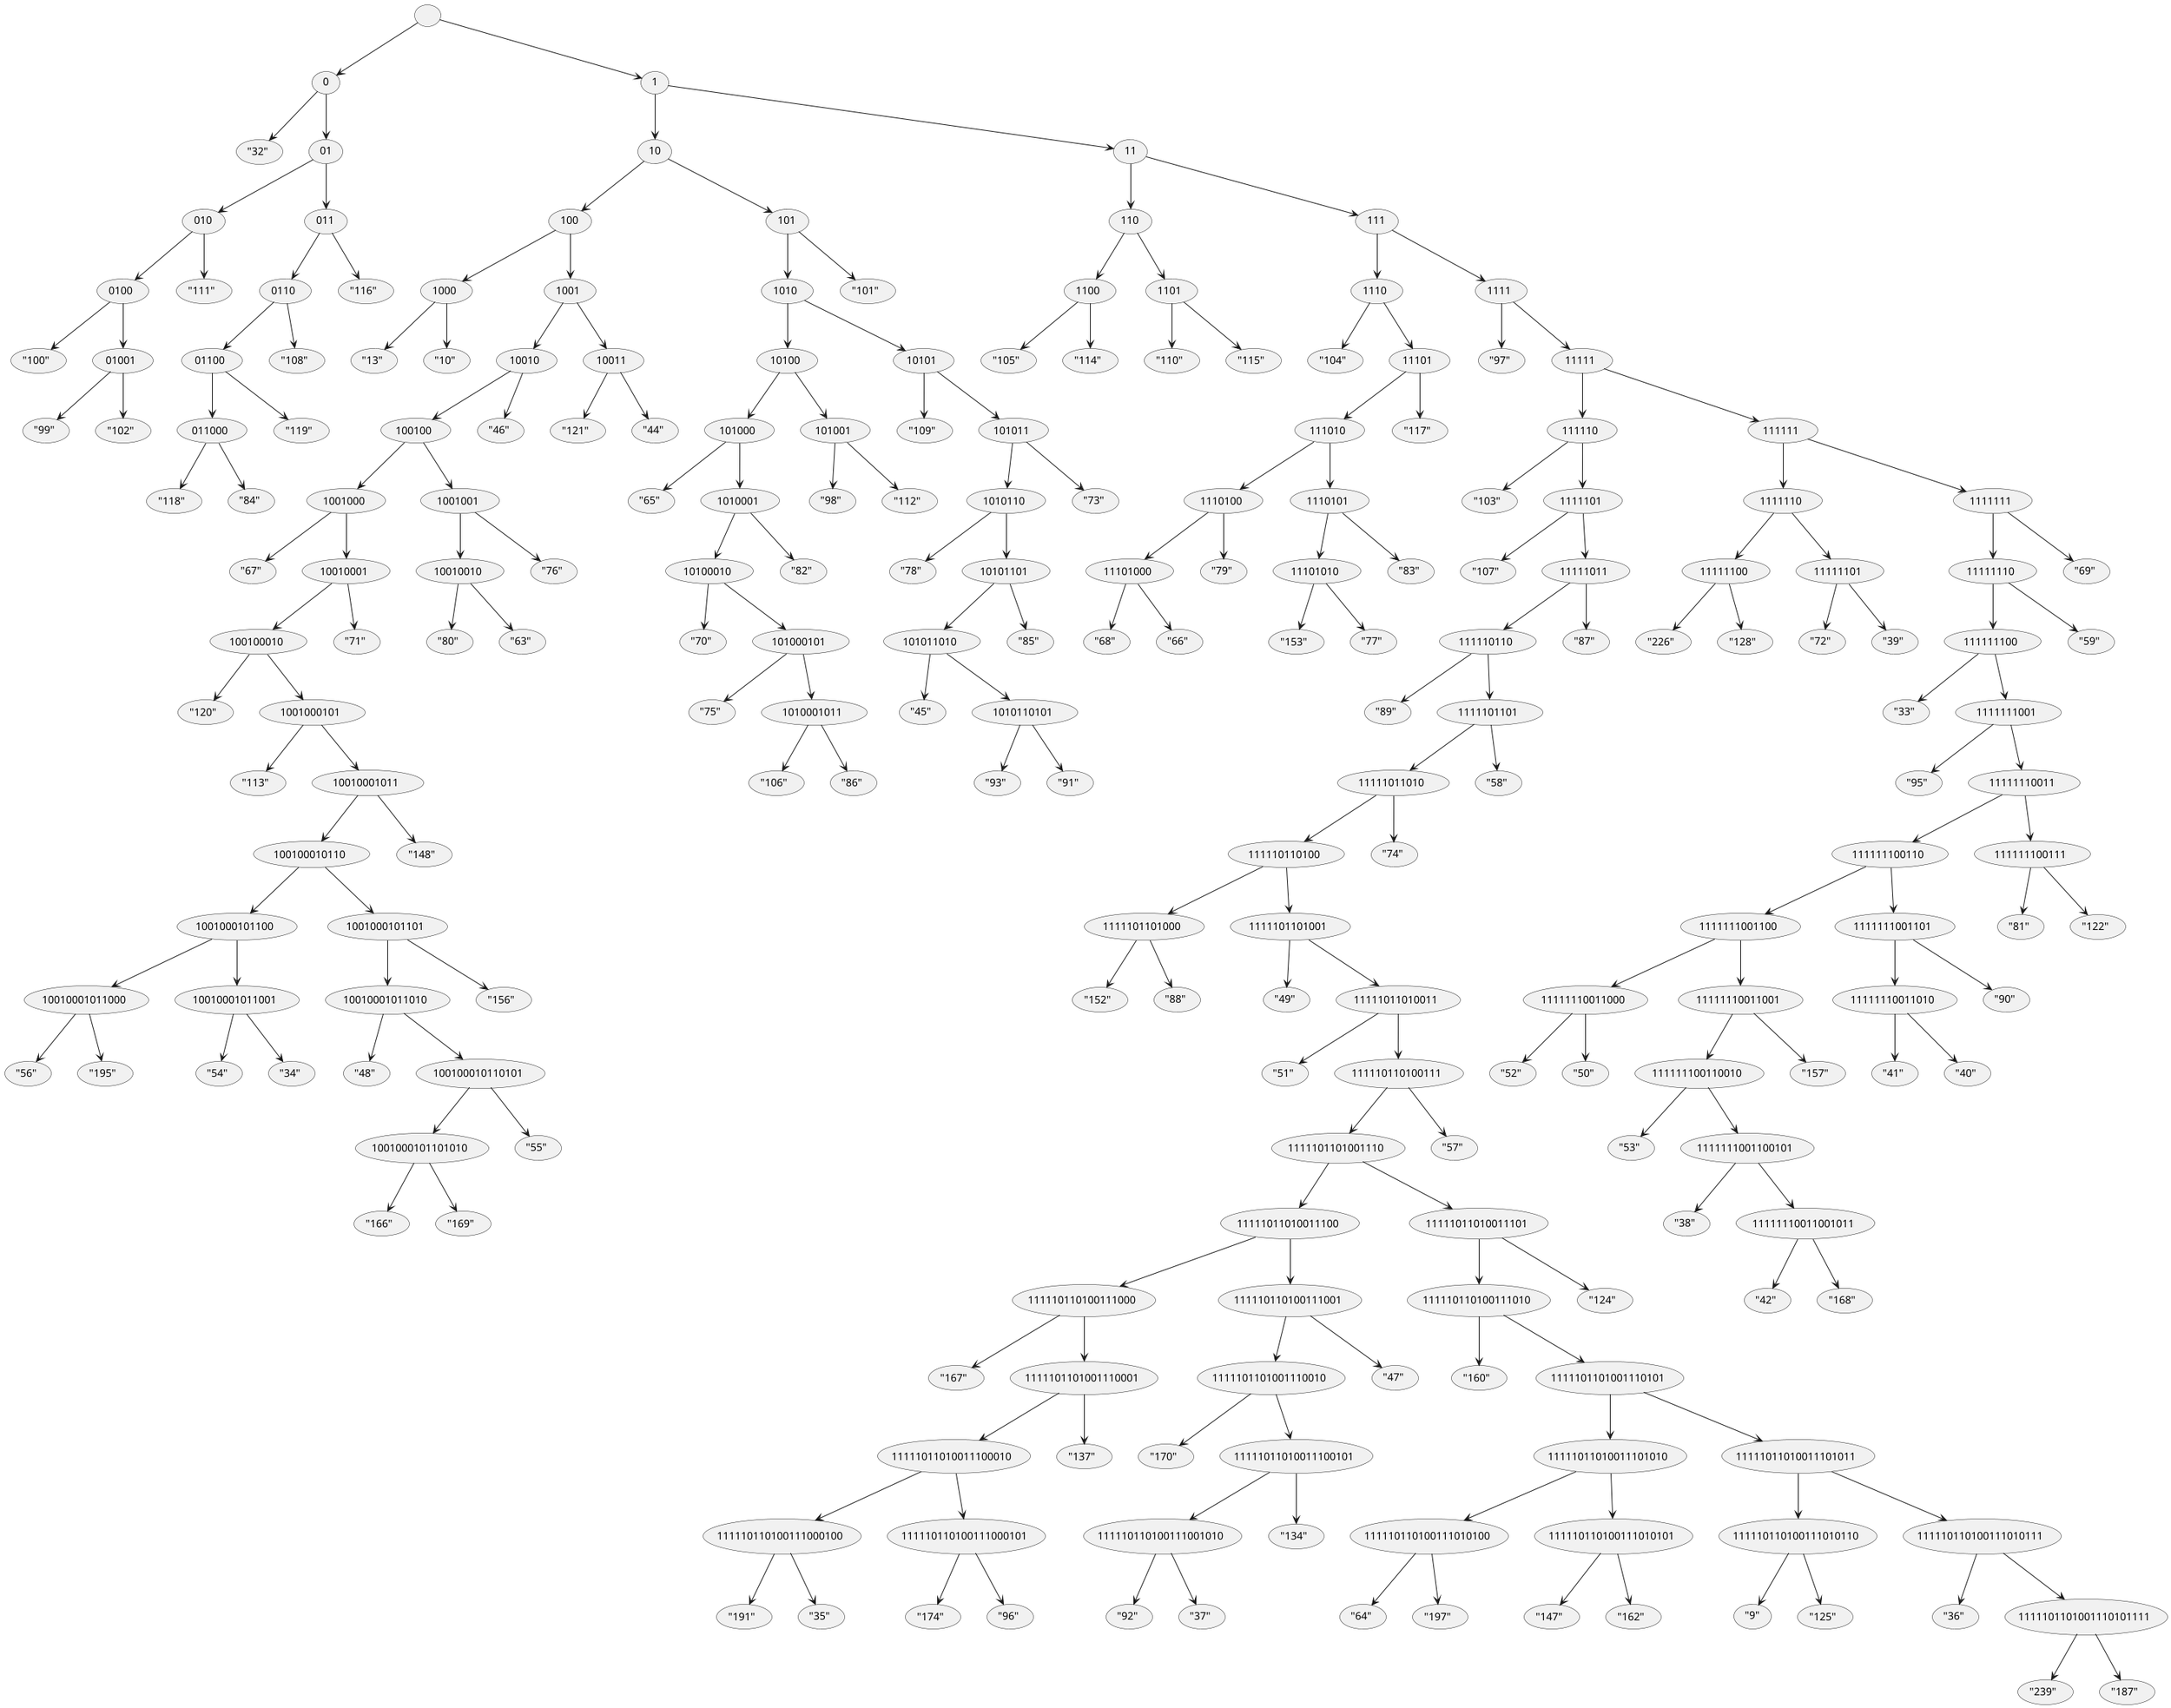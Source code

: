 @startuml
( ) -down-> (0)
(0) -down-> ("32")
(0) -down-> (01)
(01) -down-> (010)
(010) -down-> (0100)
(0100) -down-> ("100")
(0100) -down-> (01001)
(01001) -down-> ("99")
(01001) -down-> ("102")
(010) -down-> ("111")
(01) -down-> (011)
(011) -down-> (0110)
(0110) -down-> (01100)
(01100) -down-> (011000)
(011000) -down-> ("118")
(011000) -down-> ("84")
(01100) -down-> ("119")
(0110) -down-> ("108")
(011) -down-> ("116")
( ) -down-> (1)
(1) -down-> (10)
(10) -down-> (100)
(100) -down-> (1000)
(1000) -down-> ("13")
(1000) -down-> ("10")
(100) -down-> (1001)
(1001) -down-> (10010)
(10010) -down-> (100100)
(100100) -down-> (1001000)
(1001000) -down-> ("67")
(1001000) -down-> (10010001)
(10010001) -down-> (100100010)
(100100010) -down-> ("120")
(100100010) -down-> (1001000101)
(1001000101) -down-> ("113")
(1001000101) -down-> (10010001011)
(10010001011) -down-> (100100010110)
(100100010110) -down-> (1001000101100)
(1001000101100) -down-> (10010001011000)
(10010001011000) -down-> ("56")
(10010001011000) -down-> ("195")
(1001000101100) -down-> (10010001011001)
(10010001011001) -down-> ("54")
(10010001011001) -down-> ("34")
(100100010110) -down-> (1001000101101)
(1001000101101) -down-> (10010001011010)
(10010001011010) -down-> ("48")
(10010001011010) -down-> (100100010110101)
(100100010110101) -down-> (1001000101101010)
(1001000101101010) -down-> ("166")
(1001000101101010) -down-> ("169")
(100100010110101) -down-> ("55")
(1001000101101) -down-> ("156")
(10010001011) -down-> ("148")
(10010001) -down-> ("71")
(100100) -down-> (1001001)
(1001001) -down-> (10010010)
(10010010) -down-> ("80")
(10010010) -down-> ("63")
(1001001) -down-> ("76")
(10010) -down-> ("46")
(1001) -down-> (10011)
(10011) -down-> ("121")
(10011) -down-> ("44")
(10) -down-> (101)
(101) -down-> (1010)
(1010) -down-> (10100)
(10100) -down-> (101000)
(101000) -down-> ("65")
(101000) -down-> (1010001)
(1010001) -down-> (10100010)
(10100010) -down-> ("70")
(10100010) -down-> (101000101)
(101000101) -down-> ("75")
(101000101) -down-> (1010001011)
(1010001011) -down-> ("106")
(1010001011) -down-> ("86")
(1010001) -down-> ("82")
(10100) -down-> (101001)
(101001) -down-> ("98")
(101001) -down-> ("112")
(1010) -down-> (10101)
(10101) -down-> ("109")
(10101) -down-> (101011)
(101011) -down-> (1010110)
(1010110) -down-> ("78")
(1010110) -down-> (10101101)
(10101101) -down-> (101011010)
(101011010) -down-> ("45")
(101011010) -down-> (1010110101)
(1010110101) -down-> ("93")
(1010110101) -down-> ("91")
(10101101) -down-> ("85")
(101011) -down-> ("73")
(101) -down-> ("101")
(1) -down-> (11)
(11) -down-> (110)
(110) -down-> (1100)
(1100) -down-> ("105")
(1100) -down-> ("114")
(110) -down-> (1101)
(1101) -down-> ("110")
(1101) -down-> ("115")
(11) -down-> (111)
(111) -down-> (1110)
(1110) -down-> ("104")
(1110) -down-> (11101)
(11101) -down-> (111010)
(111010) -down-> (1110100)
(1110100) -down-> (11101000)
(11101000) -down-> ("68")
(11101000) -down-> ("66")
(1110100) -down-> ("79")
(111010) -down-> (1110101)
(1110101) -down-> (11101010)
(11101010) -down-> ("153")
(11101010) -down-> ("77")
(1110101) -down-> ("83")
(11101) -down-> ("117")
(111) -down-> (1111)
(1111) -down-> ("97")
(1111) -down-> (11111)
(11111) -down-> (111110)
(111110) -down-> ("103")
(111110) -down-> (1111101)
(1111101) -down-> ("107")
(1111101) -down-> (11111011)
(11111011) -down-> (111110110)
(111110110) -down-> ("89")
(111110110) -down-> (1111101101)
(1111101101) -down-> (11111011010)
(11111011010) -down-> (111110110100)
(111110110100) -down-> (1111101101000)
(1111101101000) -down-> ("152")
(1111101101000) -down-> ("88")
(111110110100) -down-> (1111101101001)
(1111101101001) -down-> ("49")
(1111101101001) -down-> (11111011010011)
(11111011010011) -down-> ("51")
(11111011010011) -down-> (111110110100111)
(111110110100111) -down-> (1111101101001110)
(1111101101001110) -down-> (11111011010011100)
(11111011010011100) -down-> (111110110100111000)
(111110110100111000) -down-> ("167")
(111110110100111000) -down-> (1111101101001110001)
(1111101101001110001) -down-> (11111011010011100010)
(11111011010011100010) -down-> (111110110100111000100)
(111110110100111000100) -down-> ("191")
(111110110100111000100) -down-> ("35")
(11111011010011100010) -down-> (111110110100111000101)
(111110110100111000101) -down-> ("174")
(111110110100111000101) -down-> ("96")
(1111101101001110001) -down-> ("137")
(11111011010011100) -down-> (111110110100111001)
(111110110100111001) -down-> (1111101101001110010)
(1111101101001110010) -down-> ("170")
(1111101101001110010) -down-> (11111011010011100101)
(11111011010011100101) -down-> (111110110100111001010)
(111110110100111001010) -down-> ("92")
(111110110100111001010) -down-> ("37")
(11111011010011100101) -down-> ("134")
(111110110100111001) -down-> ("47")
(1111101101001110) -down-> (11111011010011101)
(11111011010011101) -down-> (111110110100111010)
(111110110100111010) -down-> ("160")
(111110110100111010) -down-> (1111101101001110101)
(1111101101001110101) -down-> (11111011010011101010)
(11111011010011101010) -down-> (111110110100111010100)
(111110110100111010100) -down-> ("64")
(111110110100111010100) -down-> ("197")
(11111011010011101010) -down-> (111110110100111010101)
(111110110100111010101) -down-> ("147")
(111110110100111010101) -down-> ("162")
(1111101101001110101) -down-> (11111011010011101011)
(11111011010011101011) -down-> (111110110100111010110)
(111110110100111010110) -down-> ("9")
(111110110100111010110) -down-> ("125")
(11111011010011101011) -down-> (111110110100111010111)
(111110110100111010111) -down-> ("36")
(111110110100111010111) -down-> (1111101101001110101111)
(1111101101001110101111) -down-> ("239")
(1111101101001110101111) -down-> ("187")
(11111011010011101) -down-> ("124")
(111110110100111) -down-> ("57")
(11111011010) -down-> ("74")
(1111101101) -down-> ("58")
(11111011) -down-> ("87")
(11111) -down-> (111111)
(111111) -down-> (1111110)
(1111110) -down-> (11111100)
(11111100) -down-> ("226")
(11111100) -down-> ("128")
(1111110) -down-> (11111101)
(11111101) -down-> ("72")
(11111101) -down-> ("39")
(111111) -down-> (1111111)
(1111111) -down-> (11111110)
(11111110) -down-> (111111100)
(111111100) -down-> ("33")
(111111100) -down-> (1111111001)
(1111111001) -down-> ("95")
(1111111001) -down-> (11111110011)
(11111110011) -down-> (111111100110)
(111111100110) -down-> (1111111001100)
(1111111001100) -down-> (11111110011000)
(11111110011000) -down-> ("52")
(11111110011000) -down-> ("50")
(1111111001100) -down-> (11111110011001)
(11111110011001) -down-> (111111100110010)
(111111100110010) -down-> ("53")
(111111100110010) -down-> (1111111001100101)
(1111111001100101) -down-> ("38")
(1111111001100101) -down-> (11111110011001011)
(11111110011001011) -down-> ("42")
(11111110011001011) -down-> ("168")
(11111110011001) -down-> ("157")
(111111100110) -down-> (1111111001101)
(1111111001101) -down-> (11111110011010)
(11111110011010) -down-> ("41")
(11111110011010) -down-> ("40")
(1111111001101) -down-> ("90")
(11111110011) -down-> (111111100111)
(111111100111) -down-> ("81")
(111111100111) -down-> ("122")
(11111110) -down-> ("59")
(1111111) -down-> ("69")
@enduml
